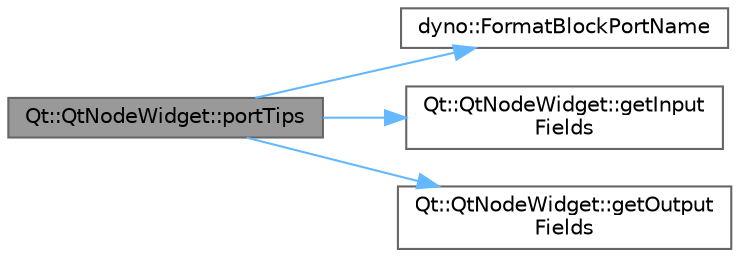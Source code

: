 digraph "Qt::QtNodeWidget::portTips"
{
 // LATEX_PDF_SIZE
  bgcolor="transparent";
  edge [fontname=Helvetica,fontsize=10,labelfontname=Helvetica,labelfontsize=10];
  node [fontname=Helvetica,fontsize=10,shape=box,height=0.2,width=0.4];
  rankdir="LR";
  Node1 [id="Node000001",label="Qt::QtNodeWidget::portTips",height=0.2,width=0.4,color="gray40", fillcolor="grey60", style="filled", fontcolor="black",tooltip=" "];
  Node1 -> Node2 [id="edge1_Node000001_Node000002",color="steelblue1",style="solid",tooltip=" "];
  Node2 [id="Node000002",label="dyno::FormatBlockPortName",height=0.2,width=0.4,color="grey40", fillcolor="white", style="filled",URL="$namespacedyno.html#a411332422c48fbb3e7bc39efc468c58f",tooltip=" "];
  Node1 -> Node3 [id="edge2_Node000001_Node000003",color="steelblue1",style="solid",tooltip=" "];
  Node3 [id="Node000003",label="Qt::QtNodeWidget::getInput\lFields",height=0.2,width=0.4,color="grey40", fillcolor="white", style="filled",URL="$class_qt_1_1_qt_node_widget.html#a2a7fad441838cc22c5aa5b1a78045aee",tooltip=" "];
  Node1 -> Node4 [id="edge3_Node000001_Node000004",color="steelblue1",style="solid",tooltip=" "];
  Node4 [id="Node000004",label="Qt::QtNodeWidget::getOutput\lFields",height=0.2,width=0.4,color="grey40", fillcolor="white", style="filled",URL="$class_qt_1_1_qt_node_widget.html#aa73acc44a32d955ca91773156dbb3f0b",tooltip=" "];
}
